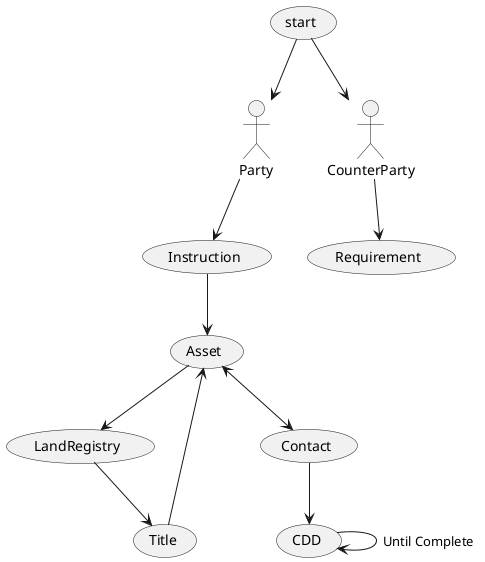 @startuml Cdd Tbs

(start) --> Party
'(start) --> ThirdParty
(start) --> CounterParty

Party --> (Instruction)
'ThirdParty --> (Contact)
'(Contact) --> (Referral)
CounterParty --> (Requirement)

'(Referral) --> (Instruction) : Creates Instruction

(Instruction) --> (Asset)
(Asset) --> (LandRegistry) 
(LandRegistry)  --> (Title)
(Title) --> (Asset)
(Asset) <--> (Contact)
(Contact) --> (CDD)
(CDD) --> (CDD) : Until Complete



@enduml
